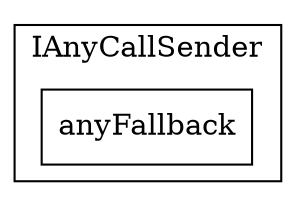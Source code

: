 strict digraph {
rankdir="LR"
node [shape=box]
subgraph cluster_19_IAnyCallSender {
label = "IAnyCallSender"
"19_anyFallback" [label="anyFallback"]
}subgraph cluster_solidity {
label = "[Solidity]"
}
}